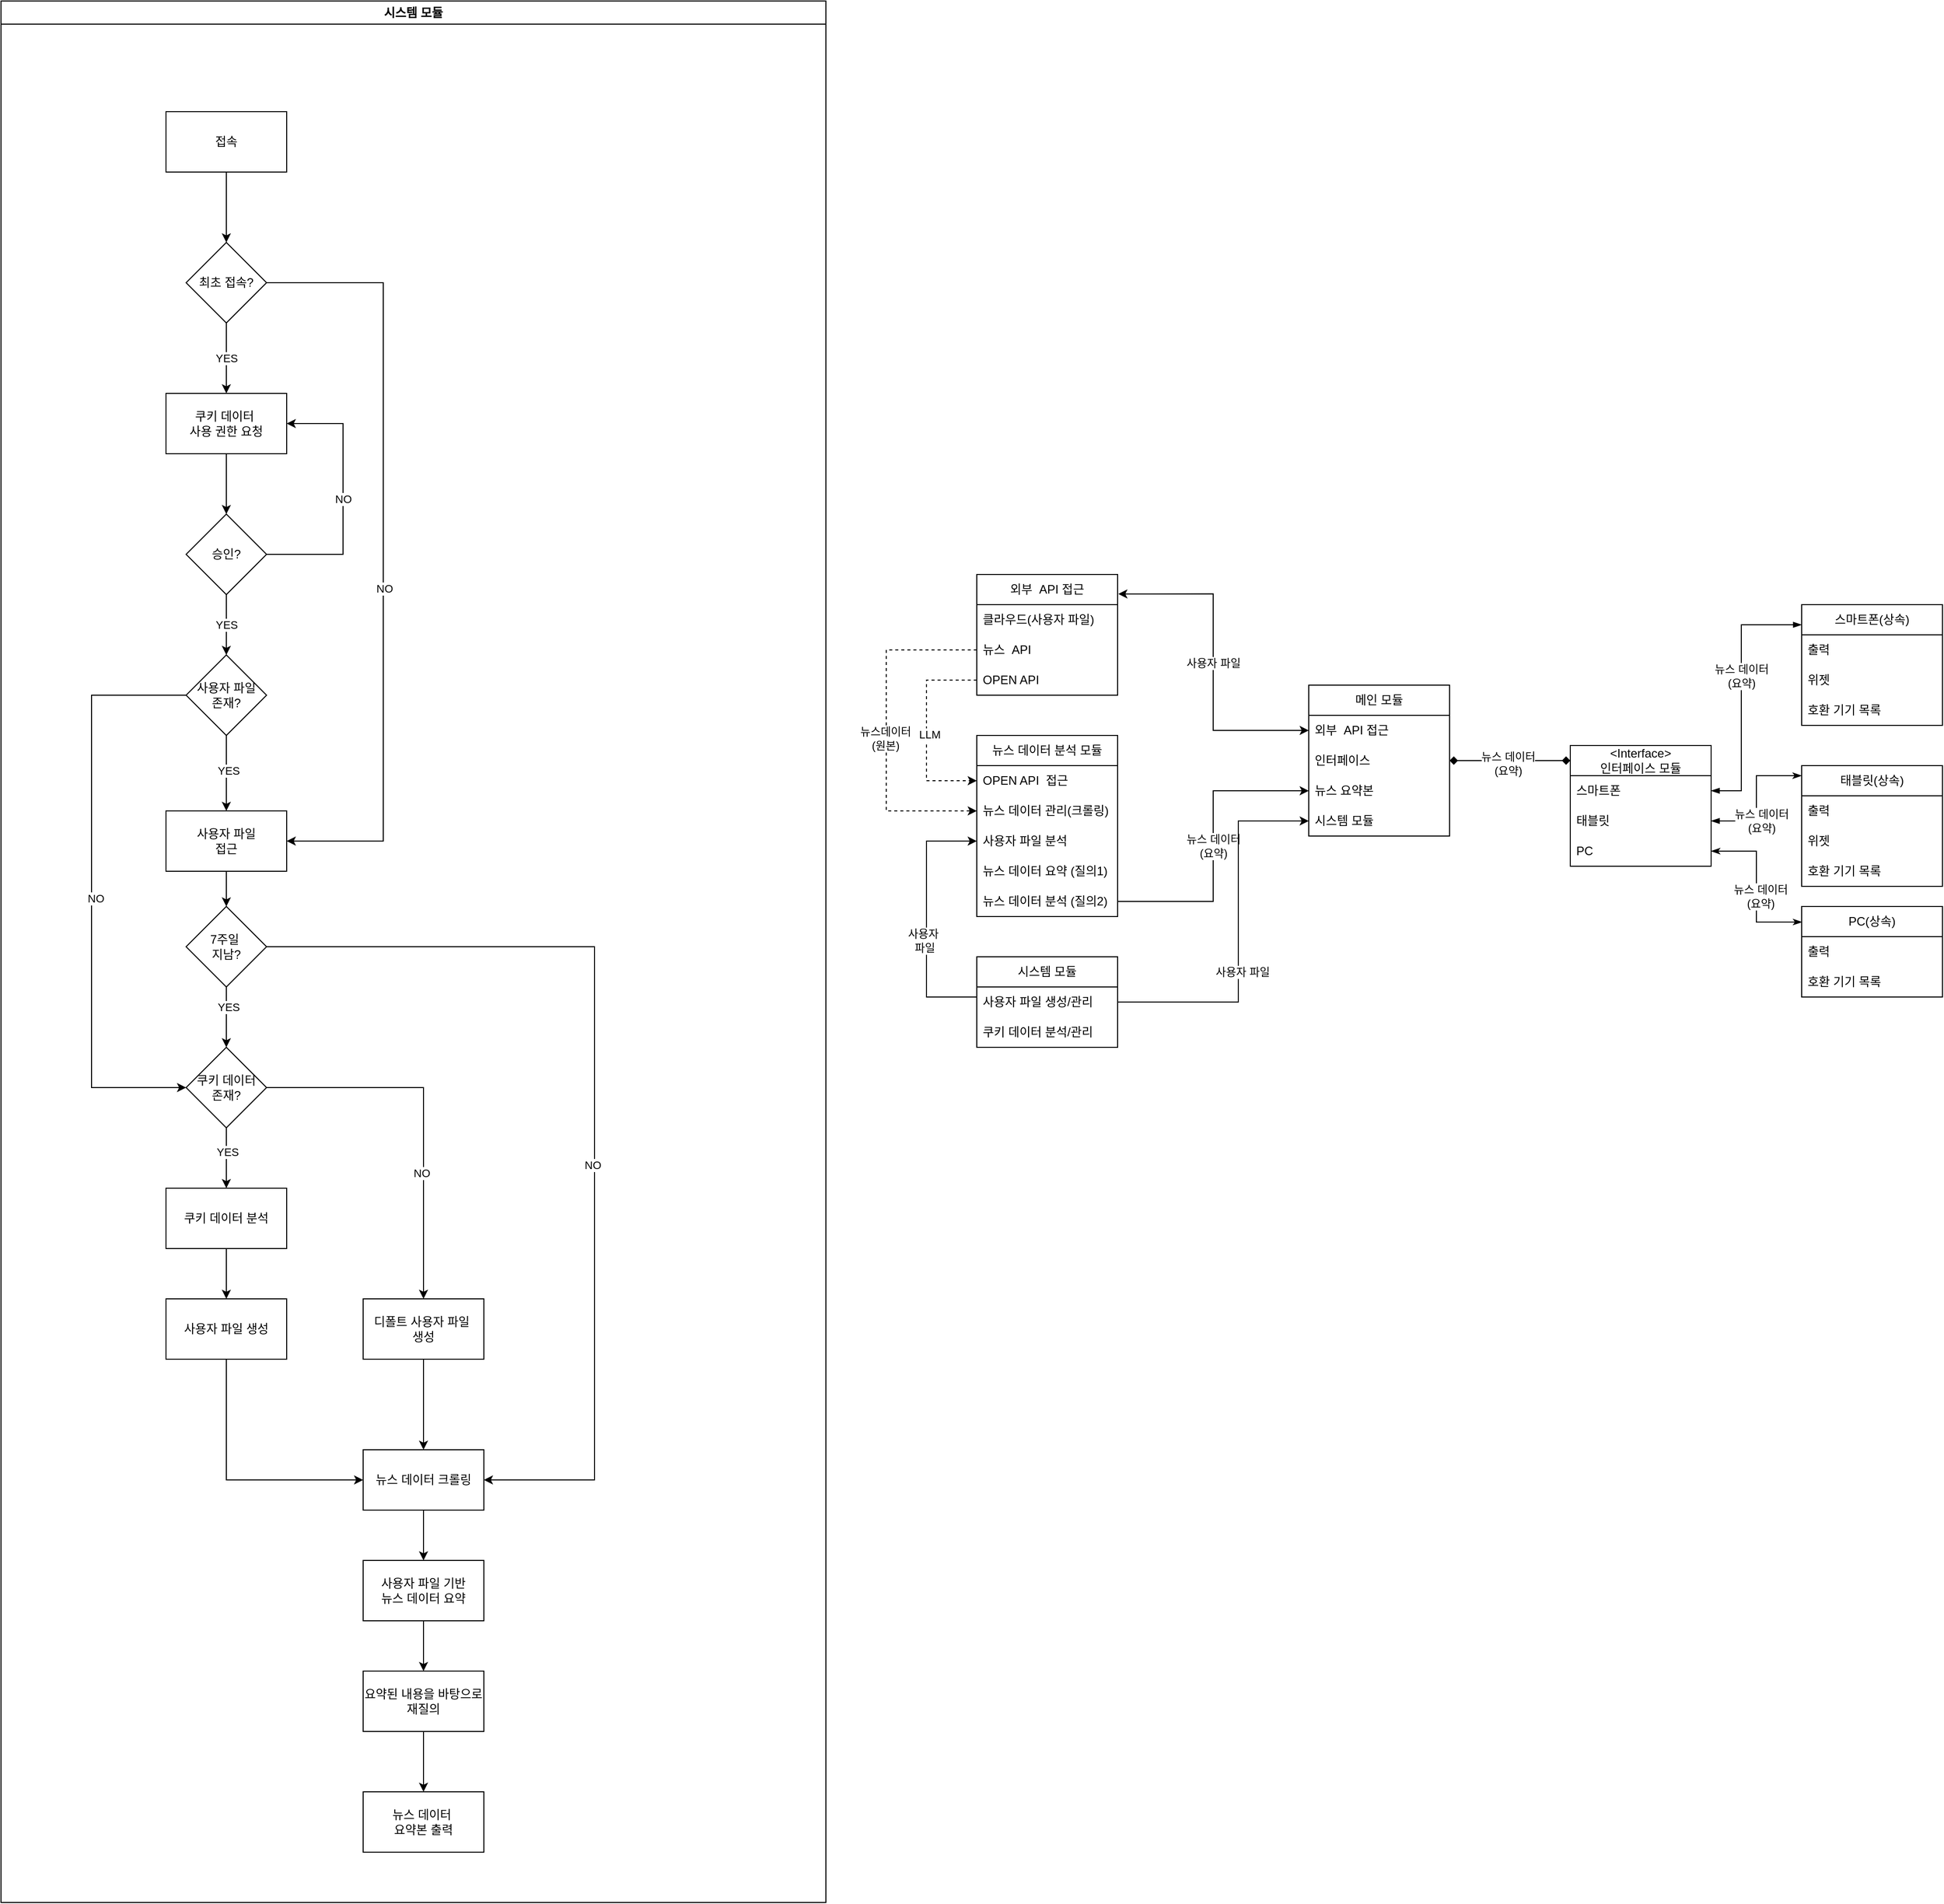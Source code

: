 <mxfile version="27.1.6">
  <diagram name="페이지-1" id="3xPbqhPziAYt6Hv0g786">
    <mxGraphModel dx="2583" dy="2548" grid="1" gridSize="10" guides="1" tooltips="1" connect="1" arrows="1" fold="1" page="1" pageScale="1" pageWidth="827" pageHeight="1169" math="0" shadow="0">
      <root>
        <mxCell id="0" />
        <mxCell id="1" parent="0" />
        <mxCell id="Vklywvuwka15X0MRIOZ4-3" style="edgeStyle=orthogonalEdgeStyle;rounded=0;orthogonalLoop=1;jettySize=auto;html=1;exitX=0.5;exitY=1;exitDx=0;exitDy=0;" edge="1" parent="1" source="Vklywvuwka15X0MRIOZ4-1" target="Vklywvuwka15X0MRIOZ4-2">
          <mxGeometry relative="1" as="geometry" />
        </mxCell>
        <mxCell id="Vklywvuwka15X0MRIOZ4-1" value="쿠키 데이터&amp;nbsp;&lt;div&gt;사용 권한 요청&lt;/div&gt;" style="rounded=0;whiteSpace=wrap;html=1;" vertex="1" parent="1">
          <mxGeometry x="354" y="140" width="120" height="60" as="geometry" />
        </mxCell>
        <mxCell id="Vklywvuwka15X0MRIOZ4-5" value="NO" style="edgeStyle=orthogonalEdgeStyle;rounded=0;orthogonalLoop=1;jettySize=auto;html=1;exitX=1;exitY=0.5;exitDx=0;exitDy=0;entryX=1;entryY=0.5;entryDx=0;entryDy=0;" edge="1" parent="1" source="Vklywvuwka15X0MRIOZ4-2" target="Vklywvuwka15X0MRIOZ4-1">
          <mxGeometry relative="1" as="geometry">
            <Array as="points">
              <mxPoint x="530" y="300" />
              <mxPoint x="530" y="170" />
            </Array>
          </mxGeometry>
        </mxCell>
        <mxCell id="Vklywvuwka15X0MRIOZ4-7" value="YES" style="edgeStyle=orthogonalEdgeStyle;rounded=0;orthogonalLoop=1;jettySize=auto;html=1;exitX=0.5;exitY=1;exitDx=0;exitDy=0;" edge="1" parent="1" source="Vklywvuwka15X0MRIOZ4-2" target="Vklywvuwka15X0MRIOZ4-25">
          <mxGeometry relative="1" as="geometry">
            <mxPoint x="414" y="400" as="targetPoint" />
          </mxGeometry>
        </mxCell>
        <mxCell id="Vklywvuwka15X0MRIOZ4-2" value="승인?" style="rhombus;whiteSpace=wrap;html=1;" vertex="1" parent="1">
          <mxGeometry x="374" y="260" width="80" height="80" as="geometry" />
        </mxCell>
        <mxCell id="Vklywvuwka15X0MRIOZ4-18" style="edgeStyle=orthogonalEdgeStyle;rounded=0;orthogonalLoop=1;jettySize=auto;html=1;exitX=0.5;exitY=1;exitDx=0;exitDy=0;entryX=0.5;entryY=0;entryDx=0;entryDy=0;" edge="1" parent="1" source="Vklywvuwka15X0MRIOZ4-16" target="Vklywvuwka15X0MRIOZ4-17">
          <mxGeometry relative="1" as="geometry" />
        </mxCell>
        <mxCell id="Vklywvuwka15X0MRIOZ4-16" value="접속" style="rounded=0;whiteSpace=wrap;html=1;" vertex="1" parent="1">
          <mxGeometry x="354" y="-140" width="120" height="60" as="geometry" />
        </mxCell>
        <mxCell id="Vklywvuwka15X0MRIOZ4-19" value="YES" style="edgeStyle=orthogonalEdgeStyle;rounded=0;orthogonalLoop=1;jettySize=auto;html=1;exitX=0.5;exitY=1;exitDx=0;exitDy=0;" edge="1" parent="1" source="Vklywvuwka15X0MRIOZ4-17" target="Vklywvuwka15X0MRIOZ4-1">
          <mxGeometry relative="1" as="geometry" />
        </mxCell>
        <mxCell id="Vklywvuwka15X0MRIOZ4-29" style="edgeStyle=orthogonalEdgeStyle;rounded=0;orthogonalLoop=1;jettySize=auto;html=1;exitX=1;exitY=0.5;exitDx=0;exitDy=0;entryX=1;entryY=0.5;entryDx=0;entryDy=0;" edge="1" parent="1" source="Vklywvuwka15X0MRIOZ4-17" target="Vklywvuwka15X0MRIOZ4-20">
          <mxGeometry relative="1" as="geometry">
            <Array as="points">
              <mxPoint x="570" y="30" />
              <mxPoint x="570" y="585" />
            </Array>
          </mxGeometry>
        </mxCell>
        <mxCell id="Vklywvuwka15X0MRIOZ4-30" value="NO" style="edgeLabel;html=1;align=center;verticalAlign=middle;resizable=0;points=[];" vertex="1" connectable="0" parent="Vklywvuwka15X0MRIOZ4-29">
          <mxGeometry x="0.095" y="1" relative="1" as="geometry">
            <mxPoint as="offset" />
          </mxGeometry>
        </mxCell>
        <mxCell id="Vklywvuwka15X0MRIOZ4-17" value="최초 접속?" style="rhombus;whiteSpace=wrap;html=1;" vertex="1" parent="1">
          <mxGeometry x="374" y="-10" width="80" height="80" as="geometry" />
        </mxCell>
        <mxCell id="Vklywvuwka15X0MRIOZ4-23" style="edgeStyle=orthogonalEdgeStyle;rounded=0;orthogonalLoop=1;jettySize=auto;html=1;exitX=0.5;exitY=1;exitDx=0;exitDy=0;entryX=0.5;entryY=0;entryDx=0;entryDy=0;" edge="1" parent="1" source="Vklywvuwka15X0MRIOZ4-20" target="Vklywvuwka15X0MRIOZ4-22">
          <mxGeometry relative="1" as="geometry" />
        </mxCell>
        <mxCell id="Vklywvuwka15X0MRIOZ4-20" value="사용자 파일&lt;div&gt;접근&lt;/div&gt;" style="rounded=0;whiteSpace=wrap;html=1;" vertex="1" parent="1">
          <mxGeometry x="354" y="555" width="120" height="60" as="geometry" />
        </mxCell>
        <mxCell id="Vklywvuwka15X0MRIOZ4-38" style="edgeStyle=orthogonalEdgeStyle;rounded=0;orthogonalLoop=1;jettySize=auto;html=1;exitX=0.5;exitY=1;exitDx=0;exitDy=0;" edge="1" parent="1" source="Vklywvuwka15X0MRIOZ4-22" target="Vklywvuwka15X0MRIOZ4-41">
          <mxGeometry relative="1" as="geometry">
            <mxPoint x="414" y="840" as="targetPoint" />
          </mxGeometry>
        </mxCell>
        <mxCell id="Vklywvuwka15X0MRIOZ4-39" value="YES" style="edgeLabel;html=1;align=center;verticalAlign=middle;resizable=0;points=[];" vertex="1" connectable="0" parent="Vklywvuwka15X0MRIOZ4-38">
          <mxGeometry x="-0.343" y="2" relative="1" as="geometry">
            <mxPoint as="offset" />
          </mxGeometry>
        </mxCell>
        <mxCell id="Vklywvuwka15X0MRIOZ4-64" style="edgeStyle=orthogonalEdgeStyle;rounded=0;orthogonalLoop=1;jettySize=auto;html=1;exitX=1;exitY=0.5;exitDx=0;exitDy=0;entryX=1;entryY=0.5;entryDx=0;entryDy=0;" edge="1" parent="1" source="Vklywvuwka15X0MRIOZ4-22" target="Vklywvuwka15X0MRIOZ4-50">
          <mxGeometry relative="1" as="geometry">
            <Array as="points">
              <mxPoint x="780" y="690" />
              <mxPoint x="780" y="1220" />
            </Array>
          </mxGeometry>
        </mxCell>
        <mxCell id="Vklywvuwka15X0MRIOZ4-65" value="NO" style="edgeLabel;html=1;align=center;verticalAlign=middle;resizable=0;points=[];" vertex="1" connectable="0" parent="Vklywvuwka15X0MRIOZ4-64">
          <mxGeometry x="0.124" y="-2" relative="1" as="geometry">
            <mxPoint as="offset" />
          </mxGeometry>
        </mxCell>
        <mxCell id="Vklywvuwka15X0MRIOZ4-22" value="7주일&amp;nbsp;&lt;div&gt;지남?&lt;/div&gt;" style="rhombus;whiteSpace=wrap;html=1;" vertex="1" parent="1">
          <mxGeometry x="374" y="650" width="80" height="80" as="geometry" />
        </mxCell>
        <mxCell id="Vklywvuwka15X0MRIOZ4-31" style="edgeStyle=orthogonalEdgeStyle;rounded=0;orthogonalLoop=1;jettySize=auto;html=1;exitX=0.5;exitY=1;exitDx=0;exitDy=0;entryX=0.5;entryY=0;entryDx=0;entryDy=0;" edge="1" parent="1" source="Vklywvuwka15X0MRIOZ4-25" target="Vklywvuwka15X0MRIOZ4-20">
          <mxGeometry relative="1" as="geometry" />
        </mxCell>
        <mxCell id="Vklywvuwka15X0MRIOZ4-32" value="YES" style="edgeLabel;html=1;align=center;verticalAlign=middle;resizable=0;points=[];" vertex="1" connectable="0" parent="Vklywvuwka15X0MRIOZ4-31">
          <mxGeometry x="-0.067" y="2" relative="1" as="geometry">
            <mxPoint as="offset" />
          </mxGeometry>
        </mxCell>
        <mxCell id="Vklywvuwka15X0MRIOZ4-46" style="edgeStyle=orthogonalEdgeStyle;rounded=0;orthogonalLoop=1;jettySize=auto;html=1;exitX=0;exitY=0.5;exitDx=0;exitDy=0;entryX=0;entryY=0.5;entryDx=0;entryDy=0;" edge="1" parent="1" source="Vklywvuwka15X0MRIOZ4-25" target="Vklywvuwka15X0MRIOZ4-41">
          <mxGeometry relative="1" as="geometry">
            <Array as="points">
              <mxPoint x="280" y="440" />
              <mxPoint x="280" y="830" />
            </Array>
          </mxGeometry>
        </mxCell>
        <mxCell id="Vklywvuwka15X0MRIOZ4-47" value="NO" style="edgeLabel;html=1;align=center;verticalAlign=middle;resizable=0;points=[];" vertex="1" connectable="0" parent="Vklywvuwka15X0MRIOZ4-46">
          <mxGeometry x="0.025" y="4" relative="1" as="geometry">
            <mxPoint as="offset" />
          </mxGeometry>
        </mxCell>
        <mxCell id="Vklywvuwka15X0MRIOZ4-25" value="사용자 파일&lt;div&gt;존재?&lt;/div&gt;" style="rhombus;whiteSpace=wrap;html=1;" vertex="1" parent="1">
          <mxGeometry x="374" y="400" width="80" height="80" as="geometry" />
        </mxCell>
        <mxCell id="Vklywvuwka15X0MRIOZ4-44" style="edgeStyle=orthogonalEdgeStyle;rounded=0;orthogonalLoop=1;jettySize=auto;html=1;exitX=0.5;exitY=1;exitDx=0;exitDy=0;entryX=0.5;entryY=0;entryDx=0;entryDy=0;" edge="1" parent="1" source="Vklywvuwka15X0MRIOZ4-41" target="Vklywvuwka15X0MRIOZ4-43">
          <mxGeometry relative="1" as="geometry" />
        </mxCell>
        <mxCell id="Vklywvuwka15X0MRIOZ4-45" value="YES" style="edgeLabel;html=1;align=center;verticalAlign=middle;resizable=0;points=[];" vertex="1" connectable="0" parent="Vklywvuwka15X0MRIOZ4-44">
          <mxGeometry x="-0.2" y="1" relative="1" as="geometry">
            <mxPoint as="offset" />
          </mxGeometry>
        </mxCell>
        <mxCell id="Vklywvuwka15X0MRIOZ4-60" style="edgeStyle=orthogonalEdgeStyle;rounded=0;orthogonalLoop=1;jettySize=auto;html=1;exitX=1;exitY=0.5;exitDx=0;exitDy=0;" edge="1" parent="1" source="Vklywvuwka15X0MRIOZ4-41" target="Vklywvuwka15X0MRIOZ4-59">
          <mxGeometry relative="1" as="geometry" />
        </mxCell>
        <mxCell id="Vklywvuwka15X0MRIOZ4-61" value="NO" style="edgeLabel;html=1;align=center;verticalAlign=middle;resizable=0;points=[];" vertex="1" connectable="0" parent="Vklywvuwka15X0MRIOZ4-60">
          <mxGeometry x="0.317" y="-2" relative="1" as="geometry">
            <mxPoint as="offset" />
          </mxGeometry>
        </mxCell>
        <mxCell id="Vklywvuwka15X0MRIOZ4-41" value="쿠키 데이터&lt;div&gt;존재?&lt;/div&gt;" style="rhombus;whiteSpace=wrap;html=1;" vertex="1" parent="1">
          <mxGeometry x="374" y="790" width="80" height="80" as="geometry" />
        </mxCell>
        <mxCell id="Vklywvuwka15X0MRIOZ4-49" style="edgeStyle=orthogonalEdgeStyle;rounded=0;orthogonalLoop=1;jettySize=auto;html=1;exitX=0.5;exitY=1;exitDx=0;exitDy=0;entryX=0.5;entryY=0;entryDx=0;entryDy=0;" edge="1" parent="1" source="Vklywvuwka15X0MRIOZ4-43" target="Vklywvuwka15X0MRIOZ4-48">
          <mxGeometry relative="1" as="geometry" />
        </mxCell>
        <mxCell id="Vklywvuwka15X0MRIOZ4-43" value="쿠키 데이터 분석" style="rounded=0;whiteSpace=wrap;html=1;" vertex="1" parent="1">
          <mxGeometry x="354" y="930" width="120" height="60" as="geometry" />
        </mxCell>
        <mxCell id="Vklywvuwka15X0MRIOZ4-67" style="edgeStyle=orthogonalEdgeStyle;rounded=0;orthogonalLoop=1;jettySize=auto;html=1;exitX=0.5;exitY=1;exitDx=0;exitDy=0;entryX=0;entryY=0.5;entryDx=0;entryDy=0;" edge="1" parent="1" source="Vklywvuwka15X0MRIOZ4-48" target="Vklywvuwka15X0MRIOZ4-50">
          <mxGeometry relative="1" as="geometry" />
        </mxCell>
        <mxCell id="Vklywvuwka15X0MRIOZ4-48" value="사용자 파일 생성" style="rounded=0;whiteSpace=wrap;html=1;" vertex="1" parent="1">
          <mxGeometry x="354" y="1040" width="120" height="60" as="geometry" />
        </mxCell>
        <mxCell id="Vklywvuwka15X0MRIOZ4-69" style="edgeStyle=orthogonalEdgeStyle;rounded=0;orthogonalLoop=1;jettySize=auto;html=1;exitX=0.5;exitY=1;exitDx=0;exitDy=0;" edge="1" parent="1" source="Vklywvuwka15X0MRIOZ4-50" target="Vklywvuwka15X0MRIOZ4-68">
          <mxGeometry relative="1" as="geometry" />
        </mxCell>
        <mxCell id="Vklywvuwka15X0MRIOZ4-50" value="뉴스 데이터 크롤링" style="rounded=0;whiteSpace=wrap;html=1;" vertex="1" parent="1">
          <mxGeometry x="550" y="1190" width="120" height="60" as="geometry" />
        </mxCell>
        <mxCell id="Vklywvuwka15X0MRIOZ4-66" style="edgeStyle=orthogonalEdgeStyle;rounded=0;orthogonalLoop=1;jettySize=auto;html=1;exitX=0.5;exitY=1;exitDx=0;exitDy=0;entryX=0.5;entryY=0;entryDx=0;entryDy=0;" edge="1" parent="1" source="Vklywvuwka15X0MRIOZ4-59" target="Vklywvuwka15X0MRIOZ4-50">
          <mxGeometry relative="1" as="geometry" />
        </mxCell>
        <mxCell id="Vklywvuwka15X0MRIOZ4-59" value="디폴트 사용자 파일&amp;nbsp;&lt;div&gt;생성&lt;/div&gt;" style="rounded=0;whiteSpace=wrap;html=1;" vertex="1" parent="1">
          <mxGeometry x="550" y="1040" width="120" height="60" as="geometry" />
        </mxCell>
        <mxCell id="Vklywvuwka15X0MRIOZ4-71" style="edgeStyle=orthogonalEdgeStyle;rounded=0;orthogonalLoop=1;jettySize=auto;html=1;exitX=0.5;exitY=1;exitDx=0;exitDy=0;entryX=0.5;entryY=0;entryDx=0;entryDy=0;" edge="1" parent="1" source="Vklywvuwka15X0MRIOZ4-68" target="Vklywvuwka15X0MRIOZ4-70">
          <mxGeometry relative="1" as="geometry" />
        </mxCell>
        <mxCell id="Vklywvuwka15X0MRIOZ4-68" value="사용자 파일 기반&lt;div&gt;뉴스 데이터 요약&lt;/div&gt;" style="rounded=0;whiteSpace=wrap;html=1;" vertex="1" parent="1">
          <mxGeometry x="550" y="1300" width="120" height="60" as="geometry" />
        </mxCell>
        <mxCell id="Vklywvuwka15X0MRIOZ4-73" style="edgeStyle=orthogonalEdgeStyle;rounded=0;orthogonalLoop=1;jettySize=auto;html=1;exitX=0.5;exitY=1;exitDx=0;exitDy=0;" edge="1" parent="1" source="Vklywvuwka15X0MRIOZ4-70" target="Vklywvuwka15X0MRIOZ4-72">
          <mxGeometry relative="1" as="geometry" />
        </mxCell>
        <mxCell id="Vklywvuwka15X0MRIOZ4-70" value="요약된 내용을 바탕으로&lt;div&gt;재질의&lt;/div&gt;" style="rounded=0;whiteSpace=wrap;html=1;" vertex="1" parent="1">
          <mxGeometry x="550" y="1410" width="120" height="60" as="geometry" />
        </mxCell>
        <mxCell id="Vklywvuwka15X0MRIOZ4-72" value="뉴스 데이터&amp;nbsp;&lt;div&gt;요약본 출력&lt;/div&gt;" style="rounded=0;whiteSpace=wrap;html=1;" vertex="1" parent="1">
          <mxGeometry x="550" y="1530" width="120" height="60" as="geometry" />
        </mxCell>
        <mxCell id="Vklywvuwka15X0MRIOZ4-75" value="시스템 모듈" style="swimlane;whiteSpace=wrap;html=1;" vertex="1" parent="1">
          <mxGeometry x="190" y="-250" width="820" height="1890" as="geometry" />
        </mxCell>
        <mxCell id="Vklywvuwka15X0MRIOZ4-80" value="메인 모듈" style="swimlane;fontStyle=0;childLayout=stackLayout;horizontal=1;startSize=30;horizontalStack=0;resizeParent=1;resizeParentMax=0;resizeLast=0;collapsible=1;marginBottom=0;whiteSpace=wrap;html=1;" vertex="1" parent="1">
          <mxGeometry x="1490" y="430" width="140" height="150" as="geometry" />
        </mxCell>
        <mxCell id="Vklywvuwka15X0MRIOZ4-104" value="외부&amp;nbsp; API 접근" style="text;strokeColor=none;fillColor=none;align=left;verticalAlign=middle;spacingLeft=4;spacingRight=4;overflow=hidden;points=[[0,0.5],[1,0.5]];portConstraint=eastwest;rotatable=0;whiteSpace=wrap;html=1;" vertex="1" parent="Vklywvuwka15X0MRIOZ4-80">
          <mxGeometry y="30" width="140" height="30" as="geometry" />
        </mxCell>
        <mxCell id="Vklywvuwka15X0MRIOZ4-113" value="인터페이스" style="text;strokeColor=none;fillColor=none;align=left;verticalAlign=middle;spacingLeft=4;spacingRight=4;overflow=hidden;points=[[0,0.5],[1,0.5]];portConstraint=eastwest;rotatable=0;whiteSpace=wrap;html=1;" vertex="1" parent="Vklywvuwka15X0MRIOZ4-80">
          <mxGeometry y="60" width="140" height="30" as="geometry" />
        </mxCell>
        <mxCell id="Vklywvuwka15X0MRIOZ4-140" value="뉴스 요약본" style="text;strokeColor=none;fillColor=none;align=left;verticalAlign=middle;spacingLeft=4;spacingRight=4;overflow=hidden;points=[[0,0.5],[1,0.5]];portConstraint=eastwest;rotatable=0;whiteSpace=wrap;html=1;" vertex="1" parent="Vklywvuwka15X0MRIOZ4-80">
          <mxGeometry y="90" width="140" height="30" as="geometry" />
        </mxCell>
        <mxCell id="Vklywvuwka15X0MRIOZ4-83" value="시스템 모듈" style="text;strokeColor=none;fillColor=none;align=left;verticalAlign=middle;spacingLeft=4;spacingRight=4;overflow=hidden;points=[[0,0.5],[1,0.5]];portConstraint=eastwest;rotatable=0;whiteSpace=wrap;html=1;" vertex="1" parent="Vklywvuwka15X0MRIOZ4-80">
          <mxGeometry y="120" width="140" height="30" as="geometry" />
        </mxCell>
        <mxCell id="Vklywvuwka15X0MRIOZ4-85" value="스마트폰(상속)" style="swimlane;fontStyle=0;childLayout=stackLayout;horizontal=1;startSize=30;horizontalStack=0;resizeParent=1;resizeParentMax=0;resizeLast=0;collapsible=1;marginBottom=0;whiteSpace=wrap;html=1;" vertex="1" parent="1">
          <mxGeometry x="1980" y="350" width="140" height="120" as="geometry" />
        </mxCell>
        <mxCell id="Vklywvuwka15X0MRIOZ4-142" value="출력" style="text;strokeColor=none;fillColor=none;align=left;verticalAlign=middle;spacingLeft=4;spacingRight=4;overflow=hidden;points=[[0,0.5],[1,0.5]];portConstraint=eastwest;rotatable=0;whiteSpace=wrap;html=1;" vertex="1" parent="Vklywvuwka15X0MRIOZ4-85">
          <mxGeometry y="30" width="140" height="30" as="geometry" />
        </mxCell>
        <mxCell id="Vklywvuwka15X0MRIOZ4-153" value="위젯" style="text;strokeColor=none;fillColor=none;align=left;verticalAlign=middle;spacingLeft=4;spacingRight=4;overflow=hidden;points=[[0,0.5],[1,0.5]];portConstraint=eastwest;rotatable=0;whiteSpace=wrap;html=1;" vertex="1" parent="Vklywvuwka15X0MRIOZ4-85">
          <mxGeometry y="60" width="140" height="30" as="geometry" />
        </mxCell>
        <mxCell id="Vklywvuwka15X0MRIOZ4-86" value="호환 기기 목록" style="text;strokeColor=none;fillColor=none;align=left;verticalAlign=middle;spacingLeft=4;spacingRight=4;overflow=hidden;points=[[0,0.5],[1,0.5]];portConstraint=eastwest;rotatable=0;whiteSpace=wrap;html=1;" vertex="1" parent="Vklywvuwka15X0MRIOZ4-85">
          <mxGeometry y="90" width="140" height="30" as="geometry" />
        </mxCell>
        <mxCell id="Vklywvuwka15X0MRIOZ4-89" value="태블릿(상속)" style="swimlane;fontStyle=0;childLayout=stackLayout;horizontal=1;startSize=30;horizontalStack=0;resizeParent=1;resizeParentMax=0;resizeLast=0;collapsible=1;marginBottom=0;whiteSpace=wrap;html=1;" vertex="1" parent="1">
          <mxGeometry x="1980" y="510" width="140" height="120" as="geometry" />
        </mxCell>
        <mxCell id="Vklywvuwka15X0MRIOZ4-143" value="출력" style="text;strokeColor=none;fillColor=none;align=left;verticalAlign=middle;spacingLeft=4;spacingRight=4;overflow=hidden;points=[[0,0.5],[1,0.5]];portConstraint=eastwest;rotatable=0;whiteSpace=wrap;html=1;" vertex="1" parent="Vklywvuwka15X0MRIOZ4-89">
          <mxGeometry y="30" width="140" height="30" as="geometry" />
        </mxCell>
        <mxCell id="Vklywvuwka15X0MRIOZ4-154" value="위젯" style="text;strokeColor=none;fillColor=none;align=left;verticalAlign=middle;spacingLeft=4;spacingRight=4;overflow=hidden;points=[[0,0.5],[1,0.5]];portConstraint=eastwest;rotatable=0;whiteSpace=wrap;html=1;" vertex="1" parent="Vklywvuwka15X0MRIOZ4-89">
          <mxGeometry y="60" width="140" height="30" as="geometry" />
        </mxCell>
        <mxCell id="Vklywvuwka15X0MRIOZ4-90" value="호환 기기 목록" style="text;strokeColor=none;fillColor=none;align=left;verticalAlign=middle;spacingLeft=4;spacingRight=4;overflow=hidden;points=[[0,0.5],[1,0.5]];portConstraint=eastwest;rotatable=0;whiteSpace=wrap;html=1;" vertex="1" parent="Vklywvuwka15X0MRIOZ4-89">
          <mxGeometry y="90" width="140" height="30" as="geometry" />
        </mxCell>
        <mxCell id="Vklywvuwka15X0MRIOZ4-93" value="PC(상속)" style="swimlane;fontStyle=0;childLayout=stackLayout;horizontal=1;startSize=30;horizontalStack=0;resizeParent=1;resizeParentMax=0;resizeLast=0;collapsible=1;marginBottom=0;whiteSpace=wrap;html=1;" vertex="1" parent="1">
          <mxGeometry x="1980" y="650" width="140" height="90" as="geometry" />
        </mxCell>
        <mxCell id="Vklywvuwka15X0MRIOZ4-144" value="출력" style="text;strokeColor=none;fillColor=none;align=left;verticalAlign=middle;spacingLeft=4;spacingRight=4;overflow=hidden;points=[[0,0.5],[1,0.5]];portConstraint=eastwest;rotatable=0;whiteSpace=wrap;html=1;" vertex="1" parent="Vklywvuwka15X0MRIOZ4-93">
          <mxGeometry y="30" width="140" height="30" as="geometry" />
        </mxCell>
        <mxCell id="Vklywvuwka15X0MRIOZ4-94" value="호환 기기 목록" style="text;strokeColor=none;fillColor=none;align=left;verticalAlign=middle;spacingLeft=4;spacingRight=4;overflow=hidden;points=[[0,0.5],[1,0.5]];portConstraint=eastwest;rotatable=0;whiteSpace=wrap;html=1;" vertex="1" parent="Vklywvuwka15X0MRIOZ4-93">
          <mxGeometry y="60" width="140" height="30" as="geometry" />
        </mxCell>
        <mxCell id="Vklywvuwka15X0MRIOZ4-105" value="시스템 모듈" style="swimlane;fontStyle=0;childLayout=stackLayout;horizontal=1;startSize=30;horizontalStack=0;resizeParent=1;resizeParentMax=0;resizeLast=0;collapsible=1;marginBottom=0;whiteSpace=wrap;html=1;" vertex="1" parent="1">
          <mxGeometry x="1160" y="700" width="140" height="90" as="geometry" />
        </mxCell>
        <mxCell id="Vklywvuwka15X0MRIOZ4-106" value="사용자 파일 생성/관리" style="text;strokeColor=none;fillColor=none;align=left;verticalAlign=middle;spacingLeft=4;spacingRight=4;overflow=hidden;points=[[0,0.5],[1,0.5]];portConstraint=eastwest;rotatable=0;whiteSpace=wrap;html=1;" vertex="1" parent="Vklywvuwka15X0MRIOZ4-105">
          <mxGeometry y="30" width="140" height="30" as="geometry" />
        </mxCell>
        <mxCell id="Vklywvuwka15X0MRIOZ4-107" value="쿠키 데이터 분석/관리" style="text;strokeColor=none;fillColor=none;align=left;verticalAlign=middle;spacingLeft=4;spacingRight=4;overflow=hidden;points=[[0,0.5],[1,0.5]];portConstraint=eastwest;rotatable=0;whiteSpace=wrap;html=1;" vertex="1" parent="Vklywvuwka15X0MRIOZ4-105">
          <mxGeometry y="60" width="140" height="30" as="geometry" />
        </mxCell>
        <mxCell id="Vklywvuwka15X0MRIOZ4-119" value="외부&amp;nbsp; API 접근" style="swimlane;fontStyle=0;childLayout=stackLayout;horizontal=1;startSize=30;horizontalStack=0;resizeParent=1;resizeParentMax=0;resizeLast=0;collapsible=1;marginBottom=0;whiteSpace=wrap;html=1;" vertex="1" parent="1">
          <mxGeometry x="1160" y="320" width="140" height="120" as="geometry" />
        </mxCell>
        <mxCell id="Vklywvuwka15X0MRIOZ4-120" value="클라우드(사용자 파일)" style="text;strokeColor=none;fillColor=none;align=left;verticalAlign=middle;spacingLeft=4;spacingRight=4;overflow=hidden;points=[[0,0.5],[1,0.5]];portConstraint=eastwest;rotatable=0;whiteSpace=wrap;html=1;" vertex="1" parent="Vklywvuwka15X0MRIOZ4-119">
          <mxGeometry y="30" width="140" height="30" as="geometry" />
        </mxCell>
        <mxCell id="Vklywvuwka15X0MRIOZ4-135" value="뉴스&amp;nbsp; API" style="text;strokeColor=none;fillColor=none;align=left;verticalAlign=middle;spacingLeft=4;spacingRight=4;overflow=hidden;points=[[0,0.5],[1,0.5]];portConstraint=eastwest;rotatable=0;whiteSpace=wrap;html=1;" vertex="1" parent="Vklywvuwka15X0MRIOZ4-119">
          <mxGeometry y="60" width="140" height="30" as="geometry" />
        </mxCell>
        <mxCell id="Vklywvuwka15X0MRIOZ4-121" value="OPEN API" style="text;strokeColor=none;fillColor=none;align=left;verticalAlign=middle;spacingLeft=4;spacingRight=4;overflow=hidden;points=[[0,0.5],[1,0.5]];portConstraint=eastwest;rotatable=0;whiteSpace=wrap;html=1;" vertex="1" parent="Vklywvuwka15X0MRIOZ4-119">
          <mxGeometry y="90" width="140" height="30" as="geometry" />
        </mxCell>
        <mxCell id="Vklywvuwka15X0MRIOZ4-123" value="사용자 파일" style="edgeStyle=orthogonalEdgeStyle;rounded=0;orthogonalLoop=1;jettySize=auto;html=1;exitX=0;exitY=0.5;exitDx=0;exitDy=0;entryX=1.005;entryY=0.161;entryDx=0;entryDy=0;entryPerimeter=0;startArrow=classic;startFill=1;" edge="1" parent="1" source="Vklywvuwka15X0MRIOZ4-104" target="Vklywvuwka15X0MRIOZ4-119">
          <mxGeometry relative="1" as="geometry" />
        </mxCell>
        <mxCell id="Vklywvuwka15X0MRIOZ4-124" value="뉴스 데이터 분석 모듈" style="swimlane;fontStyle=0;childLayout=stackLayout;horizontal=1;startSize=30;horizontalStack=0;resizeParent=1;resizeParentMax=0;resizeLast=0;collapsible=1;marginBottom=0;whiteSpace=wrap;html=1;" vertex="1" parent="1">
          <mxGeometry x="1160" y="480" width="140" height="180" as="geometry" />
        </mxCell>
        <mxCell id="Vklywvuwka15X0MRIOZ4-128" value="OPEN API&amp;nbsp; 접근" style="text;strokeColor=none;fillColor=none;align=left;verticalAlign=middle;spacingLeft=4;spacingRight=4;overflow=hidden;points=[[0,0.5],[1,0.5]];portConstraint=eastwest;rotatable=0;whiteSpace=wrap;html=1;" vertex="1" parent="Vklywvuwka15X0MRIOZ4-124">
          <mxGeometry y="30" width="140" height="30" as="geometry" />
        </mxCell>
        <mxCell id="Vklywvuwka15X0MRIOZ4-136" value="뉴스 데이터 관리(크롤링)" style="text;strokeColor=none;fillColor=none;align=left;verticalAlign=middle;spacingLeft=4;spacingRight=4;overflow=hidden;points=[[0,0.5],[1,0.5]];portConstraint=eastwest;rotatable=0;whiteSpace=wrap;html=1;" vertex="1" parent="Vklywvuwka15X0MRIOZ4-124">
          <mxGeometry y="60" width="140" height="30" as="geometry" />
        </mxCell>
        <mxCell id="Vklywvuwka15X0MRIOZ4-129" value="사용자 파일 분석" style="text;strokeColor=none;fillColor=none;align=left;verticalAlign=middle;spacingLeft=4;spacingRight=4;overflow=hidden;points=[[0,0.5],[1,0.5]];portConstraint=eastwest;rotatable=0;whiteSpace=wrap;html=1;" vertex="1" parent="Vklywvuwka15X0MRIOZ4-124">
          <mxGeometry y="90" width="140" height="30" as="geometry" />
        </mxCell>
        <mxCell id="Vklywvuwka15X0MRIOZ4-168" value="뉴스 데이터 요약 (질의1)" style="text;strokeColor=none;fillColor=none;align=left;verticalAlign=middle;spacingLeft=4;spacingRight=4;overflow=hidden;points=[[0,0.5],[1,0.5]];portConstraint=eastwest;rotatable=0;whiteSpace=wrap;html=1;" vertex="1" parent="Vklywvuwka15X0MRIOZ4-124">
          <mxGeometry y="120" width="140" height="30" as="geometry" />
        </mxCell>
        <mxCell id="Vklywvuwka15X0MRIOZ4-126" value="뉴스 데이터 분석&amp;nbsp;&lt;span style=&quot;background-color: transparent; color: light-dark(rgb(0, 0, 0), rgb(255, 255, 255));&quot;&gt;(질의2)&lt;/span&gt;" style="text;strokeColor=none;fillColor=none;align=left;verticalAlign=middle;spacingLeft=4;spacingRight=4;overflow=hidden;points=[[0,0.5],[1,0.5]];portConstraint=eastwest;rotatable=0;whiteSpace=wrap;html=1;" vertex="1" parent="Vklywvuwka15X0MRIOZ4-124">
          <mxGeometry y="150" width="140" height="30" as="geometry" />
        </mxCell>
        <mxCell id="Vklywvuwka15X0MRIOZ4-130" style="edgeStyle=orthogonalEdgeStyle;rounded=0;orthogonalLoop=1;jettySize=auto;html=1;exitX=0;exitY=0.5;exitDx=0;exitDy=0;entryX=0;entryY=0.5;entryDx=0;entryDy=0;" edge="1" parent="1" source="Vklywvuwka15X0MRIOZ4-106" target="Vklywvuwka15X0MRIOZ4-129">
          <mxGeometry relative="1" as="geometry">
            <Array as="points">
              <mxPoint x="1160" y="740" />
              <mxPoint x="1110" y="740" />
              <mxPoint x="1110" y="585" />
            </Array>
          </mxGeometry>
        </mxCell>
        <mxCell id="Vklywvuwka15X0MRIOZ4-146" value="사용자&amp;nbsp;&lt;div&gt;파일&lt;/div&gt;" style="edgeLabel;html=1;align=center;verticalAlign=middle;resizable=0;points=[];" vertex="1" connectable="0" parent="Vklywvuwka15X0MRIOZ4-130">
          <mxGeometry x="-0.146" y="2" relative="1" as="geometry">
            <mxPoint as="offset" />
          </mxGeometry>
        </mxCell>
        <mxCell id="Vklywvuwka15X0MRIOZ4-139" style="edgeStyle=orthogonalEdgeStyle;rounded=0;orthogonalLoop=1;jettySize=auto;html=1;exitX=0;exitY=0.5;exitDx=0;exitDy=0;entryX=0;entryY=0.5;entryDx=0;entryDy=0;dashed=1;" edge="1" parent="1" source="Vklywvuwka15X0MRIOZ4-121" target="Vklywvuwka15X0MRIOZ4-128">
          <mxGeometry relative="1" as="geometry">
            <Array as="points">
              <mxPoint x="1110" y="425" />
              <mxPoint x="1110" y="525" />
            </Array>
          </mxGeometry>
        </mxCell>
        <mxCell id="Vklywvuwka15X0MRIOZ4-162" value="LLM" style="edgeLabel;html=1;align=center;verticalAlign=middle;resizable=0;points=[];" vertex="1" connectable="0" parent="Vklywvuwka15X0MRIOZ4-139">
          <mxGeometry x="0.039" y="3" relative="1" as="geometry">
            <mxPoint as="offset" />
          </mxGeometry>
        </mxCell>
        <mxCell id="Vklywvuwka15X0MRIOZ4-149" value="&amp;lt;Interface&amp;gt;&lt;div&gt;인터페이스 모듈&lt;/div&gt;" style="swimlane;fontStyle=0;childLayout=stackLayout;horizontal=1;startSize=30;horizontalStack=0;resizeParent=1;resizeParentMax=0;resizeLast=0;collapsible=1;marginBottom=0;whiteSpace=wrap;html=1;" vertex="1" parent="1">
          <mxGeometry x="1750" y="490" width="140" height="120" as="geometry" />
        </mxCell>
        <mxCell id="Vklywvuwka15X0MRIOZ4-150" value="스마트폰" style="text;strokeColor=none;fillColor=none;align=left;verticalAlign=middle;spacingLeft=4;spacingRight=4;overflow=hidden;points=[[0,0.5],[1,0.5]];portConstraint=eastwest;rotatable=0;whiteSpace=wrap;html=1;" vertex="1" parent="Vklywvuwka15X0MRIOZ4-149">
          <mxGeometry y="30" width="140" height="30" as="geometry" />
        </mxCell>
        <mxCell id="Vklywvuwka15X0MRIOZ4-151" value="태블릿" style="text;strokeColor=none;fillColor=none;align=left;verticalAlign=middle;spacingLeft=4;spacingRight=4;overflow=hidden;points=[[0,0.5],[1,0.5]];portConstraint=eastwest;rotatable=0;whiteSpace=wrap;html=1;" vertex="1" parent="Vklywvuwka15X0MRIOZ4-149">
          <mxGeometry y="60" width="140" height="30" as="geometry" />
        </mxCell>
        <mxCell id="Vklywvuwka15X0MRIOZ4-152" value="PC" style="text;strokeColor=none;fillColor=none;align=left;verticalAlign=middle;spacingLeft=4;spacingRight=4;overflow=hidden;points=[[0,0.5],[1,0.5]];portConstraint=eastwest;rotatable=0;whiteSpace=wrap;html=1;" vertex="1" parent="Vklywvuwka15X0MRIOZ4-149">
          <mxGeometry y="90" width="140" height="30" as="geometry" />
        </mxCell>
        <mxCell id="Vklywvuwka15X0MRIOZ4-155" style="edgeStyle=orthogonalEdgeStyle;rounded=0;orthogonalLoop=1;jettySize=auto;html=1;exitX=1;exitY=0.5;exitDx=0;exitDy=0;startArrow=blockThin;startFill=1;endArrow=blockThin;endFill=1;" edge="1" parent="1" source="Vklywvuwka15X0MRIOZ4-150" target="Vklywvuwka15X0MRIOZ4-85">
          <mxGeometry relative="1" as="geometry">
            <Array as="points">
              <mxPoint x="1920" y="535" />
              <mxPoint x="1920" y="370" />
            </Array>
          </mxGeometry>
        </mxCell>
        <mxCell id="Vklywvuwka15X0MRIOZ4-164" value="뉴스 데이터&lt;div&gt;(요약)&lt;/div&gt;" style="edgeLabel;html=1;align=center;verticalAlign=middle;resizable=0;points=[];" vertex="1" connectable="0" parent="Vklywvuwka15X0MRIOZ4-155">
          <mxGeometry x="0.132" relative="1" as="geometry">
            <mxPoint as="offset" />
          </mxGeometry>
        </mxCell>
        <mxCell id="Vklywvuwka15X0MRIOZ4-156" style="edgeStyle=orthogonalEdgeStyle;rounded=0;orthogonalLoop=1;jettySize=auto;html=1;exitX=1;exitY=0.5;exitDx=0;exitDy=0;startArrow=blockThin;startFill=1;endArrow=classicThin;endFill=1;" edge="1" parent="1" source="Vklywvuwka15X0MRIOZ4-151" target="Vklywvuwka15X0MRIOZ4-89">
          <mxGeometry relative="1" as="geometry">
            <Array as="points">
              <mxPoint x="1935" y="565" />
              <mxPoint x="1935" y="520" />
            </Array>
          </mxGeometry>
        </mxCell>
        <mxCell id="Vklywvuwka15X0MRIOZ4-165" value="뉴스 데이터&lt;div&gt;(요약)&lt;/div&gt;" style="edgeLabel;html=1;align=center;verticalAlign=middle;resizable=0;points=[];" vertex="1" connectable="0" parent="Vklywvuwka15X0MRIOZ4-156">
          <mxGeometry x="-0.166" relative="1" as="geometry">
            <mxPoint x="5" y="11" as="offset" />
          </mxGeometry>
        </mxCell>
        <mxCell id="Vklywvuwka15X0MRIOZ4-157" style="edgeStyle=orthogonalEdgeStyle;rounded=0;orthogonalLoop=1;jettySize=auto;html=1;exitX=1;exitY=0.5;exitDx=0;exitDy=0;entryX=0.003;entryY=0.172;entryDx=0;entryDy=0;entryPerimeter=0;startArrow=classicThin;startFill=1;endArrow=classicThin;endFill=1;" edge="1" parent="1" source="Vklywvuwka15X0MRIOZ4-152" target="Vklywvuwka15X0MRIOZ4-93">
          <mxGeometry relative="1" as="geometry" />
        </mxCell>
        <mxCell id="Vklywvuwka15X0MRIOZ4-166" value="뉴스 데이터&lt;div&gt;(요약)&lt;/div&gt;" style="edgeLabel;html=1;align=center;verticalAlign=middle;resizable=0;points=[];" vertex="1" connectable="0" parent="Vklywvuwka15X0MRIOZ4-157">
          <mxGeometry x="0.116" y="4" relative="1" as="geometry">
            <mxPoint as="offset" />
          </mxGeometry>
        </mxCell>
        <mxCell id="Vklywvuwka15X0MRIOZ4-158" style="edgeStyle=orthogonalEdgeStyle;rounded=0;orthogonalLoop=1;jettySize=auto;html=1;exitX=1;exitY=0.5;exitDx=0;exitDy=0;startArrow=diamond;startFill=1;endArrow=diamond;endFill=1;" edge="1" parent="1" source="Vklywvuwka15X0MRIOZ4-113" target="Vklywvuwka15X0MRIOZ4-149">
          <mxGeometry relative="1" as="geometry">
            <Array as="points">
              <mxPoint x="1700" y="505" />
              <mxPoint x="1700" y="505" />
            </Array>
          </mxGeometry>
        </mxCell>
        <mxCell id="Vklywvuwka15X0MRIOZ4-163" value="뉴스 데이터&lt;div&gt;(요약)&lt;/div&gt;" style="edgeLabel;html=1;align=center;verticalAlign=middle;resizable=0;points=[];" vertex="1" connectable="0" parent="Vklywvuwka15X0MRIOZ4-158">
          <mxGeometry x="-0.044" y="-3" relative="1" as="geometry">
            <mxPoint as="offset" />
          </mxGeometry>
        </mxCell>
        <mxCell id="Vklywvuwka15X0MRIOZ4-159" style="edgeStyle=orthogonalEdgeStyle;rounded=0;orthogonalLoop=1;jettySize=auto;html=1;exitX=0;exitY=0.5;exitDx=0;exitDy=0;entryX=0;entryY=0.5;entryDx=0;entryDy=0;dashed=1;" edge="1" parent="1" source="Vklywvuwka15X0MRIOZ4-135" target="Vklywvuwka15X0MRIOZ4-136">
          <mxGeometry relative="1" as="geometry">
            <Array as="points">
              <mxPoint x="1070" y="395" />
              <mxPoint x="1070" y="555" />
            </Array>
          </mxGeometry>
        </mxCell>
        <mxCell id="Vklywvuwka15X0MRIOZ4-160" value="뉴스데이터&lt;div&gt;(원본)&lt;/div&gt;" style="edgeLabel;html=1;align=center;verticalAlign=middle;resizable=0;points=[];" vertex="1" connectable="0" parent="Vklywvuwka15X0MRIOZ4-159">
          <mxGeometry x="0.043" y="-1" relative="1" as="geometry">
            <mxPoint as="offset" />
          </mxGeometry>
        </mxCell>
        <mxCell id="Vklywvuwka15X0MRIOZ4-161" value="뉴스 데이터&lt;div&gt;(요약)&lt;/div&gt;" style="edgeStyle=orthogonalEdgeStyle;rounded=0;orthogonalLoop=1;jettySize=auto;html=1;exitX=1;exitY=0.5;exitDx=0;exitDy=0;" edge="1" parent="1" source="Vklywvuwka15X0MRIOZ4-126" target="Vklywvuwka15X0MRIOZ4-140">
          <mxGeometry relative="1" as="geometry">
            <Array as="points">
              <mxPoint x="1395" y="645" />
              <mxPoint x="1395" y="535" />
            </Array>
          </mxGeometry>
        </mxCell>
        <mxCell id="Vklywvuwka15X0MRIOZ4-169" style="edgeStyle=orthogonalEdgeStyle;rounded=0;orthogonalLoop=1;jettySize=auto;html=1;exitX=1;exitY=0.5;exitDx=0;exitDy=0;entryX=0;entryY=0.5;entryDx=0;entryDy=0;" edge="1" parent="1" source="Vklywvuwka15X0MRIOZ4-106" target="Vklywvuwka15X0MRIOZ4-83">
          <mxGeometry relative="1" as="geometry">
            <Array as="points">
              <mxPoint x="1420" y="745" />
              <mxPoint x="1420" y="565" />
            </Array>
          </mxGeometry>
        </mxCell>
        <mxCell id="Vklywvuwka15X0MRIOZ4-170" value="사용자 파일" style="edgeLabel;html=1;align=center;verticalAlign=middle;resizable=0;points=[];" vertex="1" connectable="0" parent="Vklywvuwka15X0MRIOZ4-169">
          <mxGeometry x="-0.188" y="-4" relative="1" as="geometry">
            <mxPoint as="offset" />
          </mxGeometry>
        </mxCell>
      </root>
    </mxGraphModel>
  </diagram>
</mxfile>
